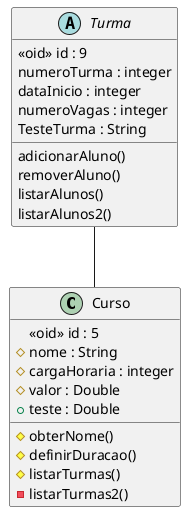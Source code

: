 @startuml

'============ CURSO
!$elementCurso = class
!$nCurso = "Curso"
!$aliasCurso = "curso"
!$idCurso = %random(30)
!$incluiQualfdrsCurso = %true()
!$listQualifsAtribsCurso = ["#", "#", "#", "+"]
!$listAtribsCurso = ["nome", "cargaHoraria", "valor", "teste"]
!$listDadosCurso = ["String", "integer", "Double", "Double"]
!$listQualifsMetodosCurso = ["#", "#", "#", "-"]
!$metodosCurso = ["obterNome()", "definirDuracao()", "listarTurmas()", "listarTurmas2()"]
!$validacaoMetodosCurso = 1
'============ TURMA
!$elementTurma = abstract
!$nTurma = "Turma"
!$aliasTurma = "turma"
!$idTurma = %random(30)
!$incluiQualfdrsTurma = %false()
!$listQualifsAtribsTurma = ["-", "~", "~", "#"]
!$listAtribsTurma = ["numeroTurma", "dataInicio", "numeroVagas", "TesteTurma"]
!$listDadosTurma = ["integer", "integer", "integer", "String"]
!$listQualifsMetodosTurma = ["#", "#", "#", "-"]
!$metodosTurma = ["adicionarAluno()", "removerAluno()", "listarAlunos()", "listarAlunos2()"]
!$validacaoMetodosTurma = %true()



' ----------  createClass  ---------------


!procedure $createClass($incluiQualfdrs, $tipoElemento, $itemClass, $alias, $id, $arraytQualifsAtribs, $arrayAtribs, $arraytQualifsMetodos, $arrayDados, $validaMetodo, $arrayMetodos) 
  !$j = 0
  
  'Inclui qualificadores'
  !if ($incluiQualfdrs)    
    $tipoElemento "$itemClass" as $alias 
      $alias : <<oid>> id : $id
      !while ($j < %size($arrayAtribs))
        $alias : $arraytQualifsAtribs[$j] $arrayAtribs[$j] : $arrayDados[$j]
        !$j = $j + 1
      !endwhile
      
      !if ($validaMetodo)
        !$k = 0
        !while ($k < %size($arrayMetodos))
          $alias : $arraytQualifsMetodos[$k] $arrayMetodos[$k]  
        !$k = $k + 1
        !endwhile
      !endif
  'Sem qualificadores'    
  !else 
    $tipoElemento "$itemClass" as $alias 
      $alias : <<oid>> id : $id
      !while ($j < %size($arrayAtribs))
        $alias : $arrayAtribs[$j] : $arrayDados[$j]
        !$j = $j + 1
      !endwhile
      
      !if ($validaMetodo)
        !$k = 0
        !while ($k < %size($arrayMetodos))
          $alias : $arrayMetodos[$k]  
        !$k = $k + 1
        !endwhile
      !endif
  !endif  
      
  
!endprocedure

$createClass($incluiQualfdrsCurso, $elementCurso, $nCurso, $aliasCurso, $idCurso, $listQualifsAtribsCurso, $listAtribsCurso, $listQualifsMetodosCurso, $listDadosCurso, $validacaoMetodosCurso, $metodosCurso)
$createClass($incluiQualfdrsTurma, $elementTurma, $nTurma, $aliasTurma, $idTurma, $listQualifsAtribsTurma, $listAtribsTurma, $listQualifsMetodosTurma, $listDadosTurma, $validacaoMetodosTurma, $metodosTurma)

turma -- curso

@enduml
